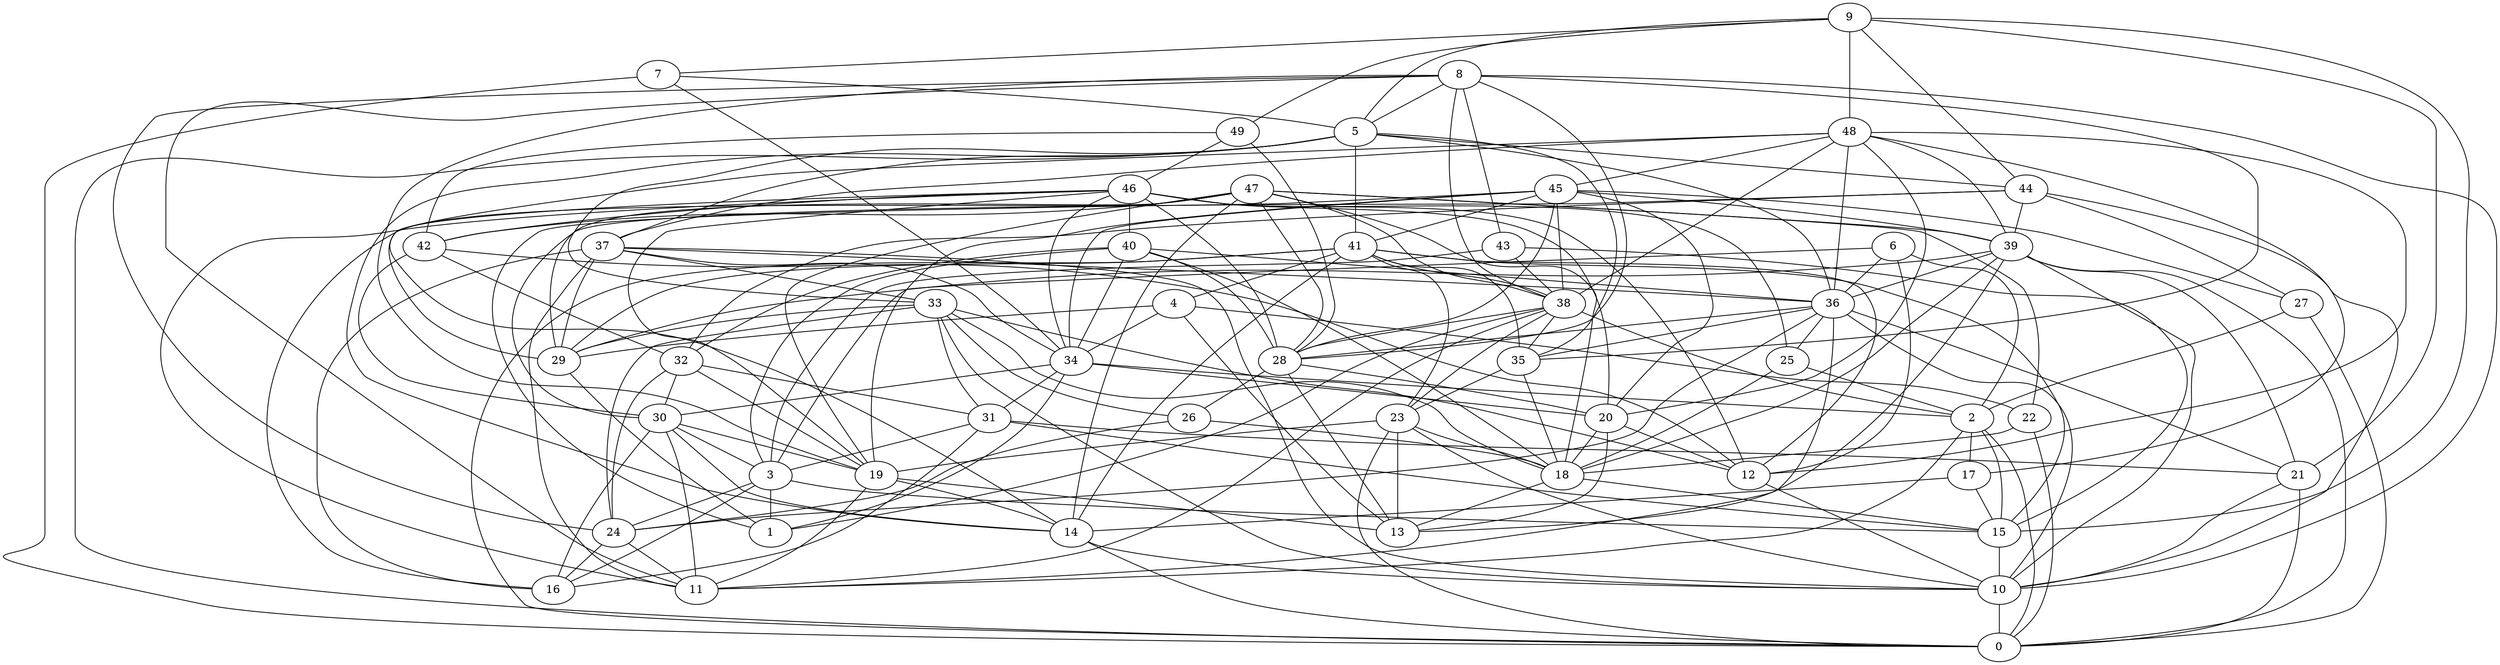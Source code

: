 digraph GG_graph {

subgraph G_graph {
edge [color = black]
"31" -> "3" [dir = none]
"31" -> "16" [dir = none]
"22" -> "18" [dir = none]
"22" -> "0" [dir = none]
"5" -> "35" [dir = none]
"5" -> "0" [dir = none]
"5" -> "37" [dir = none]
"5" -> "44" [dir = none]
"5" -> "14" [dir = none]
"5" -> "41" [dir = none]
"8" -> "11" [dir = none]
"8" -> "43" [dir = none]
"8" -> "38" [dir = none]
"8" -> "5" [dir = none]
"8" -> "10" [dir = none]
"8" -> "28" [dir = none]
"48" -> "20" [dir = none]
"48" -> "39" [dir = none]
"48" -> "14" [dir = none]
"48" -> "36" [dir = none]
"48" -> "37" [dir = none]
"48" -> "45" [dir = none]
"48" -> "12" [dir = none]
"37" -> "36" [dir = none]
"37" -> "33" [dir = none]
"37" -> "16" [dir = none]
"20" -> "12" [dir = none]
"20" -> "18" [dir = none]
"19" -> "13" [dir = none]
"19" -> "11" [dir = none]
"12" -> "10" [dir = none]
"44" -> "10" [dir = none]
"44" -> "39" [dir = none]
"44" -> "30" [dir = none]
"44" -> "32" [dir = none]
"44" -> "27" [dir = none]
"41" -> "23" [dir = none]
"41" -> "12" [dir = none]
"41" -> "14" [dir = none]
"41" -> "15" [dir = none]
"41" -> "0" [dir = none]
"28" -> "13" [dir = none]
"28" -> "20" [dir = none]
"28" -> "26" [dir = none]
"18" -> "13" [dir = none]
"18" -> "15" [dir = none]
"24" -> "16" [dir = none]
"46" -> "19" [dir = none]
"46" -> "42" [dir = none]
"46" -> "12" [dir = none]
"46" -> "29" [dir = none]
"46" -> "40" [dir = none]
"46" -> "20" [dir = none]
"46" -> "11" [dir = none]
"32" -> "31" [dir = none]
"32" -> "19" [dir = none]
"26" -> "18" [dir = none]
"26" -> "24" [dir = none]
"25" -> "18" [dir = none]
"25" -> "2" [dir = none]
"2" -> "0" [dir = none]
"2" -> "15" [dir = none]
"2" -> "17" [dir = none]
"2" -> "11" [dir = none]
"43" -> "38" [dir = none]
"43" -> "15" [dir = none]
"36" -> "10" [dir = none]
"36" -> "25" [dir = none]
"36" -> "24" [dir = none]
"36" -> "11" [dir = none]
"36" -> "28" [dir = none]
"36" -> "35" [dir = none]
"29" -> "1" [dir = none]
"39" -> "18" [dir = none]
"39" -> "36" [dir = none]
"39" -> "0" [dir = none]
"39" -> "29" [dir = none]
"39" -> "13" [dir = none]
"39" -> "21" [dir = none]
"14" -> "0" [dir = none]
"34" -> "2" [dir = none]
"34" -> "20" [dir = none]
"34" -> "1" [dir = none]
"38" -> "1" [dir = none]
"38" -> "23" [dir = none]
"38" -> "2" [dir = none]
"38" -> "28" [dir = none]
"45" -> "1" [dir = none]
"45" -> "41" [dir = none]
"45" -> "27" [dir = none]
"45" -> "28" [dir = none]
"45" -> "38" [dir = none]
"45" -> "34" [dir = none]
"45" -> "19" [dir = none]
"30" -> "3" [dir = none]
"30" -> "11" [dir = none]
"30" -> "16" [dir = none]
"30" -> "19" [dir = none]
"3" -> "1" [dir = none]
"3" -> "24" [dir = none]
"3" -> "16" [dir = none]
"3" -> "15" [dir = none]
"6" -> "36" [dir = none]
"6" -> "2" [dir = none]
"6" -> "3" [dir = none]
"27" -> "0" [dir = none]
"35" -> "18" [dir = none]
"35" -> "23" [dir = none]
"47" -> "38" [dir = none]
"47" -> "16" [dir = none]
"47" -> "19" [dir = none]
"47" -> "18" [dir = none]
"47" -> "42" [dir = none]
"47" -> "22" [dir = none]
"47" -> "39" [dir = none]
"47" -> "14" [dir = none]
"40" -> "34" [dir = none]
"40" -> "18" [dir = none]
"40" -> "32" [dir = none]
"17" -> "14" [dir = none]
"17" -> "15" [dir = none]
"9" -> "44" [dir = none]
"9" -> "7" [dir = none]
"9" -> "49" [dir = none]
"9" -> "48" [dir = none]
"9" -> "21" [dir = none]
"7" -> "0" [dir = none]
"7" -> "34" [dir = none]
"7" -> "5" [dir = none]
"10" -> "0" [dir = none]
"49" -> "28" [dir = none]
"49" -> "46" [dir = none]
"42" -> "32" [dir = none]
"42" -> "12" [dir = none]
"23" -> "13" [dir = none]
"23" -> "10" [dir = none]
"23" -> "0" [dir = none]
"21" -> "0" [dir = none]
"21" -> "10" [dir = none]
"4" -> "13" [dir = none]
"4" -> "34" [dir = none]
"4" -> "29" [dir = none]
"33" -> "26" [dir = none]
"33" -> "18" [dir = none]
"33" -> "12" [dir = none]
"33" -> "24" [dir = none]
"33" -> "29" [dir = none]
"40" -> "3" [dir = none]
"46" -> "34" [dir = none]
"31" -> "15" [dir = none]
"47" -> "28" [dir = none]
"42" -> "30" [dir = none]
"8" -> "19" [dir = none]
"37" -> "34" [dir = none]
"24" -> "11" [dir = none]
"41" -> "29" [dir = none]
"41" -> "35" [dir = none]
"43" -> "3" [dir = none]
"37" -> "10" [dir = none]
"14" -> "10" [dir = none]
"46" -> "28" [dir = none]
"32" -> "24" [dir = none]
"8" -> "35" [dir = none]
"8" -> "24" [dir = none]
"34" -> "30" [dir = none]
"40" -> "36" [dir = none]
"23" -> "18" [dir = none]
"40" -> "28" [dir = none]
"45" -> "20" [dir = none]
"38" -> "11" [dir = none]
"45" -> "39" [dir = none]
"39" -> "10" [dir = none]
"47" -> "29" [dir = none]
"27" -> "2" [dir = none]
"23" -> "19" [dir = none]
"31" -> "21" [dir = none]
"20" -> "13" [dir = none]
"49" -> "42" [dir = none]
"33" -> "10" [dir = none]
"6" -> "12" [dir = none]
"48" -> "38" [dir = none]
"30" -> "14" [dir = none]
"36" -> "21" [dir = none]
"33" -> "31" [dir = none]
"15" -> "10" [dir = none]
"37" -> "29" [dir = none]
"5" -> "33" [dir = none]
"41" -> "38" [dir = none]
"48" -> "17" [dir = none]
"9" -> "15" [dir = none]
"37" -> "11" [dir = none]
"38" -> "35" [dir = none]
"46" -> "25" [dir = none]
"4" -> "22" [dir = none]
"9" -> "5" [dir = none]
"32" -> "30" [dir = none]
"34" -> "31" [dir = none]
"5" -> "36" [dir = none]
"41" -> "4" [dir = none]
"19" -> "14" [dir = none]
}

}
